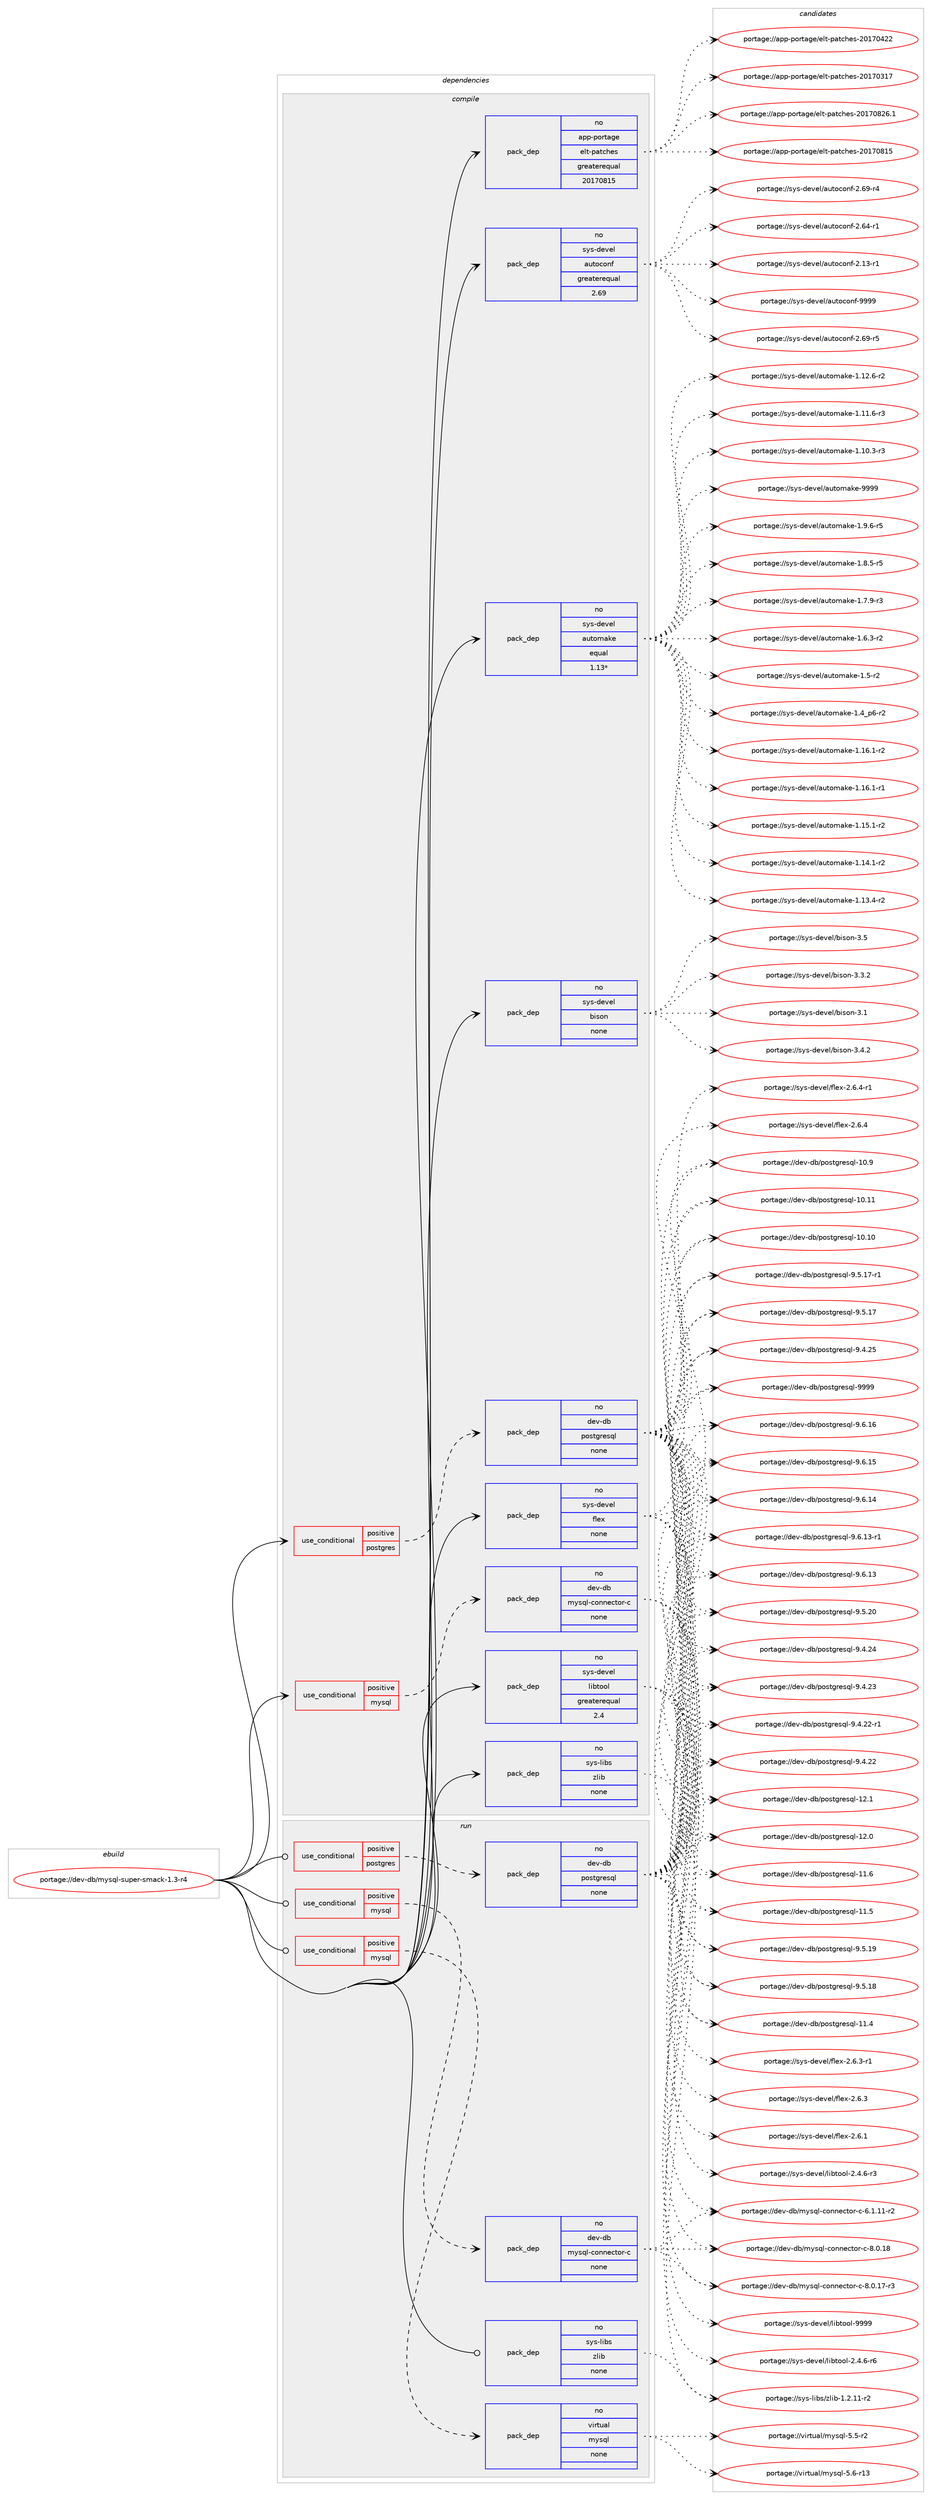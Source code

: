 digraph prolog {

# *************
# Graph options
# *************

newrank=true;
concentrate=true;
compound=true;
graph [rankdir=LR,fontname=Helvetica,fontsize=10,ranksep=1.5];#, ranksep=2.5, nodesep=0.2];
edge  [arrowhead=vee];
node  [fontname=Helvetica,fontsize=10];

# **********
# The ebuild
# **********

subgraph cluster_leftcol {
color=gray;
label=<<i>ebuild</i>>;
id [label="portage://dev-db/mysql-super-smack-1.3-r4", color=red, width=4, href="../dev-db/mysql-super-smack-1.3-r4.svg"];
}

# ****************
# The dependencies
# ****************

subgraph cluster_midcol {
color=gray;
label=<<i>dependencies</i>>;
subgraph cluster_compile {
fillcolor="#eeeeee";
style=filled;
label=<<i>compile</i>>;
subgraph cond137773 {
dependency581813 [label=<<TABLE BORDER="0" CELLBORDER="1" CELLSPACING="0" CELLPADDING="4"><TR><TD ROWSPAN="3" CELLPADDING="10">use_conditional</TD></TR><TR><TD>positive</TD></TR><TR><TD>mysql</TD></TR></TABLE>>, shape=none, color=red];
subgraph pack436800 {
dependency581814 [label=<<TABLE BORDER="0" CELLBORDER="1" CELLSPACING="0" CELLPADDING="4" WIDTH="220"><TR><TD ROWSPAN="6" CELLPADDING="30">pack_dep</TD></TR><TR><TD WIDTH="110">no</TD></TR><TR><TD>dev-db</TD></TR><TR><TD>mysql-connector-c</TD></TR><TR><TD>none</TD></TR><TR><TD></TD></TR></TABLE>>, shape=none, color=blue];
}
dependency581813:e -> dependency581814:w [weight=20,style="dashed",arrowhead="vee"];
}
id:e -> dependency581813:w [weight=20,style="solid",arrowhead="vee"];
subgraph cond137774 {
dependency581815 [label=<<TABLE BORDER="0" CELLBORDER="1" CELLSPACING="0" CELLPADDING="4"><TR><TD ROWSPAN="3" CELLPADDING="10">use_conditional</TD></TR><TR><TD>positive</TD></TR><TR><TD>postgres</TD></TR></TABLE>>, shape=none, color=red];
subgraph pack436801 {
dependency581816 [label=<<TABLE BORDER="0" CELLBORDER="1" CELLSPACING="0" CELLPADDING="4" WIDTH="220"><TR><TD ROWSPAN="6" CELLPADDING="30">pack_dep</TD></TR><TR><TD WIDTH="110">no</TD></TR><TR><TD>dev-db</TD></TR><TR><TD>postgresql</TD></TR><TR><TD>none</TD></TR><TR><TD></TD></TR></TABLE>>, shape=none, color=blue];
}
dependency581815:e -> dependency581816:w [weight=20,style="dashed",arrowhead="vee"];
}
id:e -> dependency581815:w [weight=20,style="solid",arrowhead="vee"];
subgraph pack436802 {
dependency581817 [label=<<TABLE BORDER="0" CELLBORDER="1" CELLSPACING="0" CELLPADDING="4" WIDTH="220"><TR><TD ROWSPAN="6" CELLPADDING="30">pack_dep</TD></TR><TR><TD WIDTH="110">no</TD></TR><TR><TD>app-portage</TD></TR><TR><TD>elt-patches</TD></TR><TR><TD>greaterequal</TD></TR><TR><TD>20170815</TD></TR></TABLE>>, shape=none, color=blue];
}
id:e -> dependency581817:w [weight=20,style="solid",arrowhead="vee"];
subgraph pack436803 {
dependency581818 [label=<<TABLE BORDER="0" CELLBORDER="1" CELLSPACING="0" CELLPADDING="4" WIDTH="220"><TR><TD ROWSPAN="6" CELLPADDING="30">pack_dep</TD></TR><TR><TD WIDTH="110">no</TD></TR><TR><TD>sys-devel</TD></TR><TR><TD>autoconf</TD></TR><TR><TD>greaterequal</TD></TR><TR><TD>2.69</TD></TR></TABLE>>, shape=none, color=blue];
}
id:e -> dependency581818:w [weight=20,style="solid",arrowhead="vee"];
subgraph pack436804 {
dependency581819 [label=<<TABLE BORDER="0" CELLBORDER="1" CELLSPACING="0" CELLPADDING="4" WIDTH="220"><TR><TD ROWSPAN="6" CELLPADDING="30">pack_dep</TD></TR><TR><TD WIDTH="110">no</TD></TR><TR><TD>sys-devel</TD></TR><TR><TD>automake</TD></TR><TR><TD>equal</TD></TR><TR><TD>1.13*</TD></TR></TABLE>>, shape=none, color=blue];
}
id:e -> dependency581819:w [weight=20,style="solid",arrowhead="vee"];
subgraph pack436805 {
dependency581820 [label=<<TABLE BORDER="0" CELLBORDER="1" CELLSPACING="0" CELLPADDING="4" WIDTH="220"><TR><TD ROWSPAN="6" CELLPADDING="30">pack_dep</TD></TR><TR><TD WIDTH="110">no</TD></TR><TR><TD>sys-devel</TD></TR><TR><TD>bison</TD></TR><TR><TD>none</TD></TR><TR><TD></TD></TR></TABLE>>, shape=none, color=blue];
}
id:e -> dependency581820:w [weight=20,style="solid",arrowhead="vee"];
subgraph pack436806 {
dependency581821 [label=<<TABLE BORDER="0" CELLBORDER="1" CELLSPACING="0" CELLPADDING="4" WIDTH="220"><TR><TD ROWSPAN="6" CELLPADDING="30">pack_dep</TD></TR><TR><TD WIDTH="110">no</TD></TR><TR><TD>sys-devel</TD></TR><TR><TD>flex</TD></TR><TR><TD>none</TD></TR><TR><TD></TD></TR></TABLE>>, shape=none, color=blue];
}
id:e -> dependency581821:w [weight=20,style="solid",arrowhead="vee"];
subgraph pack436807 {
dependency581822 [label=<<TABLE BORDER="0" CELLBORDER="1" CELLSPACING="0" CELLPADDING="4" WIDTH="220"><TR><TD ROWSPAN="6" CELLPADDING="30">pack_dep</TD></TR><TR><TD WIDTH="110">no</TD></TR><TR><TD>sys-devel</TD></TR><TR><TD>libtool</TD></TR><TR><TD>greaterequal</TD></TR><TR><TD>2.4</TD></TR></TABLE>>, shape=none, color=blue];
}
id:e -> dependency581822:w [weight=20,style="solid",arrowhead="vee"];
subgraph pack436808 {
dependency581823 [label=<<TABLE BORDER="0" CELLBORDER="1" CELLSPACING="0" CELLPADDING="4" WIDTH="220"><TR><TD ROWSPAN="6" CELLPADDING="30">pack_dep</TD></TR><TR><TD WIDTH="110">no</TD></TR><TR><TD>sys-libs</TD></TR><TR><TD>zlib</TD></TR><TR><TD>none</TD></TR><TR><TD></TD></TR></TABLE>>, shape=none, color=blue];
}
id:e -> dependency581823:w [weight=20,style="solid",arrowhead="vee"];
}
subgraph cluster_compileandrun {
fillcolor="#eeeeee";
style=filled;
label=<<i>compile and run</i>>;
}
subgraph cluster_run {
fillcolor="#eeeeee";
style=filled;
label=<<i>run</i>>;
subgraph cond137775 {
dependency581824 [label=<<TABLE BORDER="0" CELLBORDER="1" CELLSPACING="0" CELLPADDING="4"><TR><TD ROWSPAN="3" CELLPADDING="10">use_conditional</TD></TR><TR><TD>positive</TD></TR><TR><TD>mysql</TD></TR></TABLE>>, shape=none, color=red];
subgraph pack436809 {
dependency581825 [label=<<TABLE BORDER="0" CELLBORDER="1" CELLSPACING="0" CELLPADDING="4" WIDTH="220"><TR><TD ROWSPAN="6" CELLPADDING="30">pack_dep</TD></TR><TR><TD WIDTH="110">no</TD></TR><TR><TD>dev-db</TD></TR><TR><TD>mysql-connector-c</TD></TR><TR><TD>none</TD></TR><TR><TD></TD></TR></TABLE>>, shape=none, color=blue];
}
dependency581824:e -> dependency581825:w [weight=20,style="dashed",arrowhead="vee"];
}
id:e -> dependency581824:w [weight=20,style="solid",arrowhead="odot"];
subgraph cond137776 {
dependency581826 [label=<<TABLE BORDER="0" CELLBORDER="1" CELLSPACING="0" CELLPADDING="4"><TR><TD ROWSPAN="3" CELLPADDING="10">use_conditional</TD></TR><TR><TD>positive</TD></TR><TR><TD>mysql</TD></TR></TABLE>>, shape=none, color=red];
subgraph pack436810 {
dependency581827 [label=<<TABLE BORDER="0" CELLBORDER="1" CELLSPACING="0" CELLPADDING="4" WIDTH="220"><TR><TD ROWSPAN="6" CELLPADDING="30">pack_dep</TD></TR><TR><TD WIDTH="110">no</TD></TR><TR><TD>virtual</TD></TR><TR><TD>mysql</TD></TR><TR><TD>none</TD></TR><TR><TD></TD></TR></TABLE>>, shape=none, color=blue];
}
dependency581826:e -> dependency581827:w [weight=20,style="dashed",arrowhead="vee"];
}
id:e -> dependency581826:w [weight=20,style="solid",arrowhead="odot"];
subgraph cond137777 {
dependency581828 [label=<<TABLE BORDER="0" CELLBORDER="1" CELLSPACING="0" CELLPADDING="4"><TR><TD ROWSPAN="3" CELLPADDING="10">use_conditional</TD></TR><TR><TD>positive</TD></TR><TR><TD>postgres</TD></TR></TABLE>>, shape=none, color=red];
subgraph pack436811 {
dependency581829 [label=<<TABLE BORDER="0" CELLBORDER="1" CELLSPACING="0" CELLPADDING="4" WIDTH="220"><TR><TD ROWSPAN="6" CELLPADDING="30">pack_dep</TD></TR><TR><TD WIDTH="110">no</TD></TR><TR><TD>dev-db</TD></TR><TR><TD>postgresql</TD></TR><TR><TD>none</TD></TR><TR><TD></TD></TR></TABLE>>, shape=none, color=blue];
}
dependency581828:e -> dependency581829:w [weight=20,style="dashed",arrowhead="vee"];
}
id:e -> dependency581828:w [weight=20,style="solid",arrowhead="odot"];
subgraph pack436812 {
dependency581830 [label=<<TABLE BORDER="0" CELLBORDER="1" CELLSPACING="0" CELLPADDING="4" WIDTH="220"><TR><TD ROWSPAN="6" CELLPADDING="30">pack_dep</TD></TR><TR><TD WIDTH="110">no</TD></TR><TR><TD>sys-libs</TD></TR><TR><TD>zlib</TD></TR><TR><TD>none</TD></TR><TR><TD></TD></TR></TABLE>>, shape=none, color=blue];
}
id:e -> dependency581830:w [weight=20,style="solid",arrowhead="odot"];
}
}

# **************
# The candidates
# **************

subgraph cluster_choices {
rank=same;
color=gray;
label=<<i>candidates</i>>;

subgraph choice436800 {
color=black;
nodesep=1;
choice100101118451009847109121115113108459911111011010199116111114459945564648464956 [label="portage://dev-db/mysql-connector-c-8.0.18", color=red, width=4,href="../dev-db/mysql-connector-c-8.0.18.svg"];
choice1001011184510098471091211151131084599111110110101991161111144599455646484649554511451 [label="portage://dev-db/mysql-connector-c-8.0.17-r3", color=red, width=4,href="../dev-db/mysql-connector-c-8.0.17-r3.svg"];
choice1001011184510098471091211151131084599111110110101991161111144599455446494649494511450 [label="portage://dev-db/mysql-connector-c-6.1.11-r2", color=red, width=4,href="../dev-db/mysql-connector-c-6.1.11-r2.svg"];
dependency581814:e -> choice100101118451009847109121115113108459911111011010199116111114459945564648464956:w [style=dotted,weight="100"];
dependency581814:e -> choice1001011184510098471091211151131084599111110110101991161111144599455646484649554511451:w [style=dotted,weight="100"];
dependency581814:e -> choice1001011184510098471091211151131084599111110110101991161111144599455446494649494511450:w [style=dotted,weight="100"];
}
subgraph choice436801 {
color=black;
nodesep=1;
choice1001011184510098471121111151161031141011151131084557575757 [label="portage://dev-db/postgresql-9999", color=red, width=4,href="../dev-db/postgresql-9999.svg"];
choice10010111845100984711211111511610311410111511310845574654464954 [label="portage://dev-db/postgresql-9.6.16", color=red, width=4,href="../dev-db/postgresql-9.6.16.svg"];
choice10010111845100984711211111511610311410111511310845574654464953 [label="portage://dev-db/postgresql-9.6.15", color=red, width=4,href="../dev-db/postgresql-9.6.15.svg"];
choice10010111845100984711211111511610311410111511310845574654464952 [label="portage://dev-db/postgresql-9.6.14", color=red, width=4,href="../dev-db/postgresql-9.6.14.svg"];
choice100101118451009847112111115116103114101115113108455746544649514511449 [label="portage://dev-db/postgresql-9.6.13-r1", color=red, width=4,href="../dev-db/postgresql-9.6.13-r1.svg"];
choice10010111845100984711211111511610311410111511310845574654464951 [label="portage://dev-db/postgresql-9.6.13", color=red, width=4,href="../dev-db/postgresql-9.6.13.svg"];
choice10010111845100984711211111511610311410111511310845574653465048 [label="portage://dev-db/postgresql-9.5.20", color=red, width=4,href="../dev-db/postgresql-9.5.20.svg"];
choice10010111845100984711211111511610311410111511310845574653464957 [label="portage://dev-db/postgresql-9.5.19", color=red, width=4,href="../dev-db/postgresql-9.5.19.svg"];
choice10010111845100984711211111511610311410111511310845574653464956 [label="portage://dev-db/postgresql-9.5.18", color=red, width=4,href="../dev-db/postgresql-9.5.18.svg"];
choice100101118451009847112111115116103114101115113108455746534649554511449 [label="portage://dev-db/postgresql-9.5.17-r1", color=red, width=4,href="../dev-db/postgresql-9.5.17-r1.svg"];
choice10010111845100984711211111511610311410111511310845574653464955 [label="portage://dev-db/postgresql-9.5.17", color=red, width=4,href="../dev-db/postgresql-9.5.17.svg"];
choice10010111845100984711211111511610311410111511310845574652465053 [label="portage://dev-db/postgresql-9.4.25", color=red, width=4,href="../dev-db/postgresql-9.4.25.svg"];
choice10010111845100984711211111511610311410111511310845574652465052 [label="portage://dev-db/postgresql-9.4.24", color=red, width=4,href="../dev-db/postgresql-9.4.24.svg"];
choice10010111845100984711211111511610311410111511310845574652465051 [label="portage://dev-db/postgresql-9.4.23", color=red, width=4,href="../dev-db/postgresql-9.4.23.svg"];
choice100101118451009847112111115116103114101115113108455746524650504511449 [label="portage://dev-db/postgresql-9.4.22-r1", color=red, width=4,href="../dev-db/postgresql-9.4.22-r1.svg"];
choice10010111845100984711211111511610311410111511310845574652465050 [label="portage://dev-db/postgresql-9.4.22", color=red, width=4,href="../dev-db/postgresql-9.4.22.svg"];
choice1001011184510098471121111151161031141011151131084549504649 [label="portage://dev-db/postgresql-12.1", color=red, width=4,href="../dev-db/postgresql-12.1.svg"];
choice1001011184510098471121111151161031141011151131084549504648 [label="portage://dev-db/postgresql-12.0", color=red, width=4,href="../dev-db/postgresql-12.0.svg"];
choice1001011184510098471121111151161031141011151131084549494654 [label="portage://dev-db/postgresql-11.6", color=red, width=4,href="../dev-db/postgresql-11.6.svg"];
choice1001011184510098471121111151161031141011151131084549494653 [label="portage://dev-db/postgresql-11.5", color=red, width=4,href="../dev-db/postgresql-11.5.svg"];
choice1001011184510098471121111151161031141011151131084549494652 [label="portage://dev-db/postgresql-11.4", color=red, width=4,href="../dev-db/postgresql-11.4.svg"];
choice1001011184510098471121111151161031141011151131084549484657 [label="portage://dev-db/postgresql-10.9", color=red, width=4,href="../dev-db/postgresql-10.9.svg"];
choice100101118451009847112111115116103114101115113108454948464949 [label="portage://dev-db/postgresql-10.11", color=red, width=4,href="../dev-db/postgresql-10.11.svg"];
choice100101118451009847112111115116103114101115113108454948464948 [label="portage://dev-db/postgresql-10.10", color=red, width=4,href="../dev-db/postgresql-10.10.svg"];
dependency581816:e -> choice1001011184510098471121111151161031141011151131084557575757:w [style=dotted,weight="100"];
dependency581816:e -> choice10010111845100984711211111511610311410111511310845574654464954:w [style=dotted,weight="100"];
dependency581816:e -> choice10010111845100984711211111511610311410111511310845574654464953:w [style=dotted,weight="100"];
dependency581816:e -> choice10010111845100984711211111511610311410111511310845574654464952:w [style=dotted,weight="100"];
dependency581816:e -> choice100101118451009847112111115116103114101115113108455746544649514511449:w [style=dotted,weight="100"];
dependency581816:e -> choice10010111845100984711211111511610311410111511310845574654464951:w [style=dotted,weight="100"];
dependency581816:e -> choice10010111845100984711211111511610311410111511310845574653465048:w [style=dotted,weight="100"];
dependency581816:e -> choice10010111845100984711211111511610311410111511310845574653464957:w [style=dotted,weight="100"];
dependency581816:e -> choice10010111845100984711211111511610311410111511310845574653464956:w [style=dotted,weight="100"];
dependency581816:e -> choice100101118451009847112111115116103114101115113108455746534649554511449:w [style=dotted,weight="100"];
dependency581816:e -> choice10010111845100984711211111511610311410111511310845574653464955:w [style=dotted,weight="100"];
dependency581816:e -> choice10010111845100984711211111511610311410111511310845574652465053:w [style=dotted,weight="100"];
dependency581816:e -> choice10010111845100984711211111511610311410111511310845574652465052:w [style=dotted,weight="100"];
dependency581816:e -> choice10010111845100984711211111511610311410111511310845574652465051:w [style=dotted,weight="100"];
dependency581816:e -> choice100101118451009847112111115116103114101115113108455746524650504511449:w [style=dotted,weight="100"];
dependency581816:e -> choice10010111845100984711211111511610311410111511310845574652465050:w [style=dotted,weight="100"];
dependency581816:e -> choice1001011184510098471121111151161031141011151131084549504649:w [style=dotted,weight="100"];
dependency581816:e -> choice1001011184510098471121111151161031141011151131084549504648:w [style=dotted,weight="100"];
dependency581816:e -> choice1001011184510098471121111151161031141011151131084549494654:w [style=dotted,weight="100"];
dependency581816:e -> choice1001011184510098471121111151161031141011151131084549494653:w [style=dotted,weight="100"];
dependency581816:e -> choice1001011184510098471121111151161031141011151131084549494652:w [style=dotted,weight="100"];
dependency581816:e -> choice1001011184510098471121111151161031141011151131084549484657:w [style=dotted,weight="100"];
dependency581816:e -> choice100101118451009847112111115116103114101115113108454948464949:w [style=dotted,weight="100"];
dependency581816:e -> choice100101118451009847112111115116103114101115113108454948464948:w [style=dotted,weight="100"];
}
subgraph choice436802 {
color=black;
nodesep=1;
choice971121124511211111411697103101471011081164511297116991041011154550484955485650544649 [label="portage://app-portage/elt-patches-20170826.1", color=red, width=4,href="../app-portage/elt-patches-20170826.1.svg"];
choice97112112451121111141169710310147101108116451129711699104101115455048495548564953 [label="portage://app-portage/elt-patches-20170815", color=red, width=4,href="../app-portage/elt-patches-20170815.svg"];
choice97112112451121111141169710310147101108116451129711699104101115455048495548525050 [label="portage://app-portage/elt-patches-20170422", color=red, width=4,href="../app-portage/elt-patches-20170422.svg"];
choice97112112451121111141169710310147101108116451129711699104101115455048495548514955 [label="portage://app-portage/elt-patches-20170317", color=red, width=4,href="../app-portage/elt-patches-20170317.svg"];
dependency581817:e -> choice971121124511211111411697103101471011081164511297116991041011154550484955485650544649:w [style=dotted,weight="100"];
dependency581817:e -> choice97112112451121111141169710310147101108116451129711699104101115455048495548564953:w [style=dotted,weight="100"];
dependency581817:e -> choice97112112451121111141169710310147101108116451129711699104101115455048495548525050:w [style=dotted,weight="100"];
dependency581817:e -> choice97112112451121111141169710310147101108116451129711699104101115455048495548514955:w [style=dotted,weight="100"];
}
subgraph choice436803 {
color=black;
nodesep=1;
choice115121115451001011181011084797117116111991111101024557575757 [label="portage://sys-devel/autoconf-9999", color=red, width=4,href="../sys-devel/autoconf-9999.svg"];
choice1151211154510010111810110847971171161119911111010245504654574511453 [label="portage://sys-devel/autoconf-2.69-r5", color=red, width=4,href="../sys-devel/autoconf-2.69-r5.svg"];
choice1151211154510010111810110847971171161119911111010245504654574511452 [label="portage://sys-devel/autoconf-2.69-r4", color=red, width=4,href="../sys-devel/autoconf-2.69-r4.svg"];
choice1151211154510010111810110847971171161119911111010245504654524511449 [label="portage://sys-devel/autoconf-2.64-r1", color=red, width=4,href="../sys-devel/autoconf-2.64-r1.svg"];
choice1151211154510010111810110847971171161119911111010245504649514511449 [label="portage://sys-devel/autoconf-2.13-r1", color=red, width=4,href="../sys-devel/autoconf-2.13-r1.svg"];
dependency581818:e -> choice115121115451001011181011084797117116111991111101024557575757:w [style=dotted,weight="100"];
dependency581818:e -> choice1151211154510010111810110847971171161119911111010245504654574511453:w [style=dotted,weight="100"];
dependency581818:e -> choice1151211154510010111810110847971171161119911111010245504654574511452:w [style=dotted,weight="100"];
dependency581818:e -> choice1151211154510010111810110847971171161119911111010245504654524511449:w [style=dotted,weight="100"];
dependency581818:e -> choice1151211154510010111810110847971171161119911111010245504649514511449:w [style=dotted,weight="100"];
}
subgraph choice436804 {
color=black;
nodesep=1;
choice115121115451001011181011084797117116111109971071014557575757 [label="portage://sys-devel/automake-9999", color=red, width=4,href="../sys-devel/automake-9999.svg"];
choice115121115451001011181011084797117116111109971071014549465746544511453 [label="portage://sys-devel/automake-1.9.6-r5", color=red, width=4,href="../sys-devel/automake-1.9.6-r5.svg"];
choice115121115451001011181011084797117116111109971071014549465646534511453 [label="portage://sys-devel/automake-1.8.5-r5", color=red, width=4,href="../sys-devel/automake-1.8.5-r5.svg"];
choice115121115451001011181011084797117116111109971071014549465546574511451 [label="portage://sys-devel/automake-1.7.9-r3", color=red, width=4,href="../sys-devel/automake-1.7.9-r3.svg"];
choice115121115451001011181011084797117116111109971071014549465446514511450 [label="portage://sys-devel/automake-1.6.3-r2", color=red, width=4,href="../sys-devel/automake-1.6.3-r2.svg"];
choice11512111545100101118101108479711711611110997107101454946534511450 [label="portage://sys-devel/automake-1.5-r2", color=red, width=4,href="../sys-devel/automake-1.5-r2.svg"];
choice115121115451001011181011084797117116111109971071014549465295112544511450 [label="portage://sys-devel/automake-1.4_p6-r2", color=red, width=4,href="../sys-devel/automake-1.4_p6-r2.svg"];
choice11512111545100101118101108479711711611110997107101454946495446494511450 [label="portage://sys-devel/automake-1.16.1-r2", color=red, width=4,href="../sys-devel/automake-1.16.1-r2.svg"];
choice11512111545100101118101108479711711611110997107101454946495446494511449 [label="portage://sys-devel/automake-1.16.1-r1", color=red, width=4,href="../sys-devel/automake-1.16.1-r1.svg"];
choice11512111545100101118101108479711711611110997107101454946495346494511450 [label="portage://sys-devel/automake-1.15.1-r2", color=red, width=4,href="../sys-devel/automake-1.15.1-r2.svg"];
choice11512111545100101118101108479711711611110997107101454946495246494511450 [label="portage://sys-devel/automake-1.14.1-r2", color=red, width=4,href="../sys-devel/automake-1.14.1-r2.svg"];
choice11512111545100101118101108479711711611110997107101454946495146524511450 [label="portage://sys-devel/automake-1.13.4-r2", color=red, width=4,href="../sys-devel/automake-1.13.4-r2.svg"];
choice11512111545100101118101108479711711611110997107101454946495046544511450 [label="portage://sys-devel/automake-1.12.6-r2", color=red, width=4,href="../sys-devel/automake-1.12.6-r2.svg"];
choice11512111545100101118101108479711711611110997107101454946494946544511451 [label="portage://sys-devel/automake-1.11.6-r3", color=red, width=4,href="../sys-devel/automake-1.11.6-r3.svg"];
choice11512111545100101118101108479711711611110997107101454946494846514511451 [label="portage://sys-devel/automake-1.10.3-r3", color=red, width=4,href="../sys-devel/automake-1.10.3-r3.svg"];
dependency581819:e -> choice115121115451001011181011084797117116111109971071014557575757:w [style=dotted,weight="100"];
dependency581819:e -> choice115121115451001011181011084797117116111109971071014549465746544511453:w [style=dotted,weight="100"];
dependency581819:e -> choice115121115451001011181011084797117116111109971071014549465646534511453:w [style=dotted,weight="100"];
dependency581819:e -> choice115121115451001011181011084797117116111109971071014549465546574511451:w [style=dotted,weight="100"];
dependency581819:e -> choice115121115451001011181011084797117116111109971071014549465446514511450:w [style=dotted,weight="100"];
dependency581819:e -> choice11512111545100101118101108479711711611110997107101454946534511450:w [style=dotted,weight="100"];
dependency581819:e -> choice115121115451001011181011084797117116111109971071014549465295112544511450:w [style=dotted,weight="100"];
dependency581819:e -> choice11512111545100101118101108479711711611110997107101454946495446494511450:w [style=dotted,weight="100"];
dependency581819:e -> choice11512111545100101118101108479711711611110997107101454946495446494511449:w [style=dotted,weight="100"];
dependency581819:e -> choice11512111545100101118101108479711711611110997107101454946495346494511450:w [style=dotted,weight="100"];
dependency581819:e -> choice11512111545100101118101108479711711611110997107101454946495246494511450:w [style=dotted,weight="100"];
dependency581819:e -> choice11512111545100101118101108479711711611110997107101454946495146524511450:w [style=dotted,weight="100"];
dependency581819:e -> choice11512111545100101118101108479711711611110997107101454946495046544511450:w [style=dotted,weight="100"];
dependency581819:e -> choice11512111545100101118101108479711711611110997107101454946494946544511451:w [style=dotted,weight="100"];
dependency581819:e -> choice11512111545100101118101108479711711611110997107101454946494846514511451:w [style=dotted,weight="100"];
}
subgraph choice436805 {
color=black;
nodesep=1;
choice11512111545100101118101108479810511511111045514653 [label="portage://sys-devel/bison-3.5", color=red, width=4,href="../sys-devel/bison-3.5.svg"];
choice115121115451001011181011084798105115111110455146524650 [label="portage://sys-devel/bison-3.4.2", color=red, width=4,href="../sys-devel/bison-3.4.2.svg"];
choice115121115451001011181011084798105115111110455146514650 [label="portage://sys-devel/bison-3.3.2", color=red, width=4,href="../sys-devel/bison-3.3.2.svg"];
choice11512111545100101118101108479810511511111045514649 [label="portage://sys-devel/bison-3.1", color=red, width=4,href="../sys-devel/bison-3.1.svg"];
dependency581820:e -> choice11512111545100101118101108479810511511111045514653:w [style=dotted,weight="100"];
dependency581820:e -> choice115121115451001011181011084798105115111110455146524650:w [style=dotted,weight="100"];
dependency581820:e -> choice115121115451001011181011084798105115111110455146514650:w [style=dotted,weight="100"];
dependency581820:e -> choice11512111545100101118101108479810511511111045514649:w [style=dotted,weight="100"];
}
subgraph choice436806 {
color=black;
nodesep=1;
choice11512111545100101118101108471021081011204550465446524511449 [label="portage://sys-devel/flex-2.6.4-r1", color=red, width=4,href="../sys-devel/flex-2.6.4-r1.svg"];
choice1151211154510010111810110847102108101120455046544652 [label="portage://sys-devel/flex-2.6.4", color=red, width=4,href="../sys-devel/flex-2.6.4.svg"];
choice11512111545100101118101108471021081011204550465446514511449 [label="portage://sys-devel/flex-2.6.3-r1", color=red, width=4,href="../sys-devel/flex-2.6.3-r1.svg"];
choice1151211154510010111810110847102108101120455046544651 [label="portage://sys-devel/flex-2.6.3", color=red, width=4,href="../sys-devel/flex-2.6.3.svg"];
choice1151211154510010111810110847102108101120455046544649 [label="portage://sys-devel/flex-2.6.1", color=red, width=4,href="../sys-devel/flex-2.6.1.svg"];
dependency581821:e -> choice11512111545100101118101108471021081011204550465446524511449:w [style=dotted,weight="100"];
dependency581821:e -> choice1151211154510010111810110847102108101120455046544652:w [style=dotted,weight="100"];
dependency581821:e -> choice11512111545100101118101108471021081011204550465446514511449:w [style=dotted,weight="100"];
dependency581821:e -> choice1151211154510010111810110847102108101120455046544651:w [style=dotted,weight="100"];
dependency581821:e -> choice1151211154510010111810110847102108101120455046544649:w [style=dotted,weight="100"];
}
subgraph choice436807 {
color=black;
nodesep=1;
choice1151211154510010111810110847108105981161111111084557575757 [label="portage://sys-devel/libtool-9999", color=red, width=4,href="../sys-devel/libtool-9999.svg"];
choice1151211154510010111810110847108105981161111111084550465246544511454 [label="portage://sys-devel/libtool-2.4.6-r6", color=red, width=4,href="../sys-devel/libtool-2.4.6-r6.svg"];
choice1151211154510010111810110847108105981161111111084550465246544511451 [label="portage://sys-devel/libtool-2.4.6-r3", color=red, width=4,href="../sys-devel/libtool-2.4.6-r3.svg"];
dependency581822:e -> choice1151211154510010111810110847108105981161111111084557575757:w [style=dotted,weight="100"];
dependency581822:e -> choice1151211154510010111810110847108105981161111111084550465246544511454:w [style=dotted,weight="100"];
dependency581822:e -> choice1151211154510010111810110847108105981161111111084550465246544511451:w [style=dotted,weight="100"];
}
subgraph choice436808 {
color=black;
nodesep=1;
choice11512111545108105981154712210810598454946504649494511450 [label="portage://sys-libs/zlib-1.2.11-r2", color=red, width=4,href="../sys-libs/zlib-1.2.11-r2.svg"];
dependency581823:e -> choice11512111545108105981154712210810598454946504649494511450:w [style=dotted,weight="100"];
}
subgraph choice436809 {
color=black;
nodesep=1;
choice100101118451009847109121115113108459911111011010199116111114459945564648464956 [label="portage://dev-db/mysql-connector-c-8.0.18", color=red, width=4,href="../dev-db/mysql-connector-c-8.0.18.svg"];
choice1001011184510098471091211151131084599111110110101991161111144599455646484649554511451 [label="portage://dev-db/mysql-connector-c-8.0.17-r3", color=red, width=4,href="../dev-db/mysql-connector-c-8.0.17-r3.svg"];
choice1001011184510098471091211151131084599111110110101991161111144599455446494649494511450 [label="portage://dev-db/mysql-connector-c-6.1.11-r2", color=red, width=4,href="../dev-db/mysql-connector-c-6.1.11-r2.svg"];
dependency581825:e -> choice100101118451009847109121115113108459911111011010199116111114459945564648464956:w [style=dotted,weight="100"];
dependency581825:e -> choice1001011184510098471091211151131084599111110110101991161111144599455646484649554511451:w [style=dotted,weight="100"];
dependency581825:e -> choice1001011184510098471091211151131084599111110110101991161111144599455446494649494511450:w [style=dotted,weight="100"];
}
subgraph choice436810 {
color=black;
nodesep=1;
choice118105114116117971084710912111511310845534654451144951 [label="portage://virtual/mysql-5.6-r13", color=red, width=4,href="../virtual/mysql-5.6-r13.svg"];
choice1181051141161179710847109121115113108455346534511450 [label="portage://virtual/mysql-5.5-r2", color=red, width=4,href="../virtual/mysql-5.5-r2.svg"];
dependency581827:e -> choice118105114116117971084710912111511310845534654451144951:w [style=dotted,weight="100"];
dependency581827:e -> choice1181051141161179710847109121115113108455346534511450:w [style=dotted,weight="100"];
}
subgraph choice436811 {
color=black;
nodesep=1;
choice1001011184510098471121111151161031141011151131084557575757 [label="portage://dev-db/postgresql-9999", color=red, width=4,href="../dev-db/postgresql-9999.svg"];
choice10010111845100984711211111511610311410111511310845574654464954 [label="portage://dev-db/postgresql-9.6.16", color=red, width=4,href="../dev-db/postgresql-9.6.16.svg"];
choice10010111845100984711211111511610311410111511310845574654464953 [label="portage://dev-db/postgresql-9.6.15", color=red, width=4,href="../dev-db/postgresql-9.6.15.svg"];
choice10010111845100984711211111511610311410111511310845574654464952 [label="portage://dev-db/postgresql-9.6.14", color=red, width=4,href="../dev-db/postgresql-9.6.14.svg"];
choice100101118451009847112111115116103114101115113108455746544649514511449 [label="portage://dev-db/postgresql-9.6.13-r1", color=red, width=4,href="../dev-db/postgresql-9.6.13-r1.svg"];
choice10010111845100984711211111511610311410111511310845574654464951 [label="portage://dev-db/postgresql-9.6.13", color=red, width=4,href="../dev-db/postgresql-9.6.13.svg"];
choice10010111845100984711211111511610311410111511310845574653465048 [label="portage://dev-db/postgresql-9.5.20", color=red, width=4,href="../dev-db/postgresql-9.5.20.svg"];
choice10010111845100984711211111511610311410111511310845574653464957 [label="portage://dev-db/postgresql-9.5.19", color=red, width=4,href="../dev-db/postgresql-9.5.19.svg"];
choice10010111845100984711211111511610311410111511310845574653464956 [label="portage://dev-db/postgresql-9.5.18", color=red, width=4,href="../dev-db/postgresql-9.5.18.svg"];
choice100101118451009847112111115116103114101115113108455746534649554511449 [label="portage://dev-db/postgresql-9.5.17-r1", color=red, width=4,href="../dev-db/postgresql-9.5.17-r1.svg"];
choice10010111845100984711211111511610311410111511310845574653464955 [label="portage://dev-db/postgresql-9.5.17", color=red, width=4,href="../dev-db/postgresql-9.5.17.svg"];
choice10010111845100984711211111511610311410111511310845574652465053 [label="portage://dev-db/postgresql-9.4.25", color=red, width=4,href="../dev-db/postgresql-9.4.25.svg"];
choice10010111845100984711211111511610311410111511310845574652465052 [label="portage://dev-db/postgresql-9.4.24", color=red, width=4,href="../dev-db/postgresql-9.4.24.svg"];
choice10010111845100984711211111511610311410111511310845574652465051 [label="portage://dev-db/postgresql-9.4.23", color=red, width=4,href="../dev-db/postgresql-9.4.23.svg"];
choice100101118451009847112111115116103114101115113108455746524650504511449 [label="portage://dev-db/postgresql-9.4.22-r1", color=red, width=4,href="../dev-db/postgresql-9.4.22-r1.svg"];
choice10010111845100984711211111511610311410111511310845574652465050 [label="portage://dev-db/postgresql-9.4.22", color=red, width=4,href="../dev-db/postgresql-9.4.22.svg"];
choice1001011184510098471121111151161031141011151131084549504649 [label="portage://dev-db/postgresql-12.1", color=red, width=4,href="../dev-db/postgresql-12.1.svg"];
choice1001011184510098471121111151161031141011151131084549504648 [label="portage://dev-db/postgresql-12.0", color=red, width=4,href="../dev-db/postgresql-12.0.svg"];
choice1001011184510098471121111151161031141011151131084549494654 [label="portage://dev-db/postgresql-11.6", color=red, width=4,href="../dev-db/postgresql-11.6.svg"];
choice1001011184510098471121111151161031141011151131084549494653 [label="portage://dev-db/postgresql-11.5", color=red, width=4,href="../dev-db/postgresql-11.5.svg"];
choice1001011184510098471121111151161031141011151131084549494652 [label="portage://dev-db/postgresql-11.4", color=red, width=4,href="../dev-db/postgresql-11.4.svg"];
choice1001011184510098471121111151161031141011151131084549484657 [label="portage://dev-db/postgresql-10.9", color=red, width=4,href="../dev-db/postgresql-10.9.svg"];
choice100101118451009847112111115116103114101115113108454948464949 [label="portage://dev-db/postgresql-10.11", color=red, width=4,href="../dev-db/postgresql-10.11.svg"];
choice100101118451009847112111115116103114101115113108454948464948 [label="portage://dev-db/postgresql-10.10", color=red, width=4,href="../dev-db/postgresql-10.10.svg"];
dependency581829:e -> choice1001011184510098471121111151161031141011151131084557575757:w [style=dotted,weight="100"];
dependency581829:e -> choice10010111845100984711211111511610311410111511310845574654464954:w [style=dotted,weight="100"];
dependency581829:e -> choice10010111845100984711211111511610311410111511310845574654464953:w [style=dotted,weight="100"];
dependency581829:e -> choice10010111845100984711211111511610311410111511310845574654464952:w [style=dotted,weight="100"];
dependency581829:e -> choice100101118451009847112111115116103114101115113108455746544649514511449:w [style=dotted,weight="100"];
dependency581829:e -> choice10010111845100984711211111511610311410111511310845574654464951:w [style=dotted,weight="100"];
dependency581829:e -> choice10010111845100984711211111511610311410111511310845574653465048:w [style=dotted,weight="100"];
dependency581829:e -> choice10010111845100984711211111511610311410111511310845574653464957:w [style=dotted,weight="100"];
dependency581829:e -> choice10010111845100984711211111511610311410111511310845574653464956:w [style=dotted,weight="100"];
dependency581829:e -> choice100101118451009847112111115116103114101115113108455746534649554511449:w [style=dotted,weight="100"];
dependency581829:e -> choice10010111845100984711211111511610311410111511310845574653464955:w [style=dotted,weight="100"];
dependency581829:e -> choice10010111845100984711211111511610311410111511310845574652465053:w [style=dotted,weight="100"];
dependency581829:e -> choice10010111845100984711211111511610311410111511310845574652465052:w [style=dotted,weight="100"];
dependency581829:e -> choice10010111845100984711211111511610311410111511310845574652465051:w [style=dotted,weight="100"];
dependency581829:e -> choice100101118451009847112111115116103114101115113108455746524650504511449:w [style=dotted,weight="100"];
dependency581829:e -> choice10010111845100984711211111511610311410111511310845574652465050:w [style=dotted,weight="100"];
dependency581829:e -> choice1001011184510098471121111151161031141011151131084549504649:w [style=dotted,weight="100"];
dependency581829:e -> choice1001011184510098471121111151161031141011151131084549504648:w [style=dotted,weight="100"];
dependency581829:e -> choice1001011184510098471121111151161031141011151131084549494654:w [style=dotted,weight="100"];
dependency581829:e -> choice1001011184510098471121111151161031141011151131084549494653:w [style=dotted,weight="100"];
dependency581829:e -> choice1001011184510098471121111151161031141011151131084549494652:w [style=dotted,weight="100"];
dependency581829:e -> choice1001011184510098471121111151161031141011151131084549484657:w [style=dotted,weight="100"];
dependency581829:e -> choice100101118451009847112111115116103114101115113108454948464949:w [style=dotted,weight="100"];
dependency581829:e -> choice100101118451009847112111115116103114101115113108454948464948:w [style=dotted,weight="100"];
}
subgraph choice436812 {
color=black;
nodesep=1;
choice11512111545108105981154712210810598454946504649494511450 [label="portage://sys-libs/zlib-1.2.11-r2", color=red, width=4,href="../sys-libs/zlib-1.2.11-r2.svg"];
dependency581830:e -> choice11512111545108105981154712210810598454946504649494511450:w [style=dotted,weight="100"];
}
}

}
